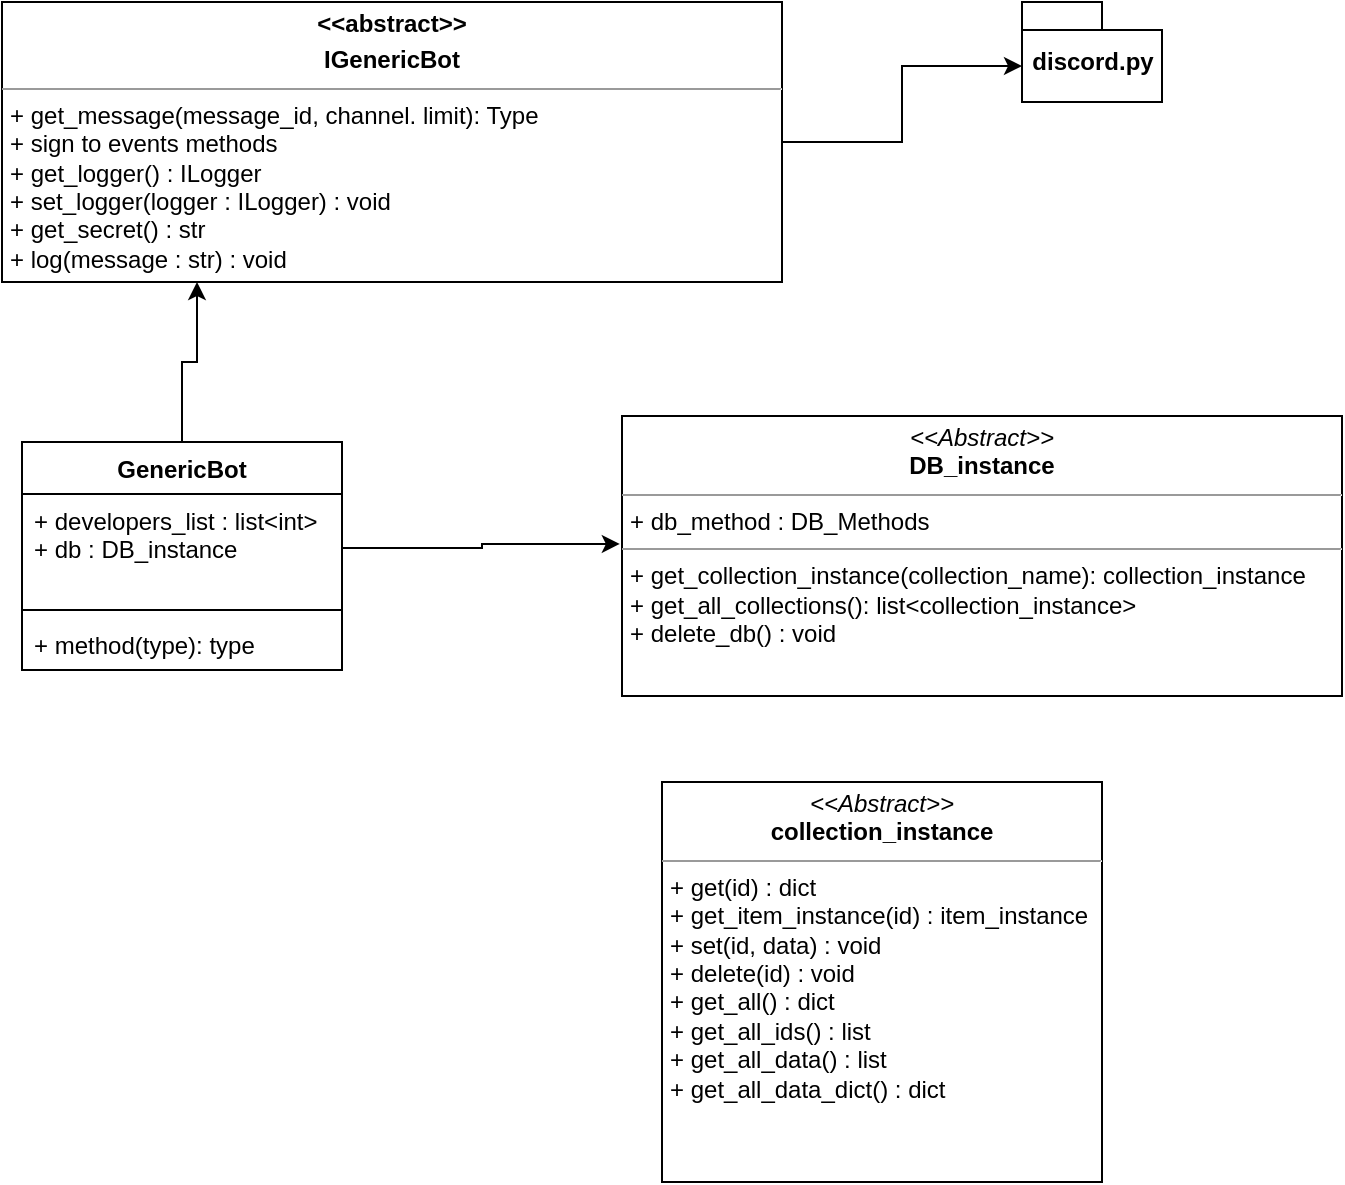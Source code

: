 <mxfile version="20.8.16" type="github">
  <diagram id="C5RBs43oDa-KdzZeNtuy" name="Page-1">
    <mxGraphModel dx="1434" dy="750" grid="1" gridSize="10" guides="1" tooltips="1" connect="1" arrows="1" fold="1" page="1" pageScale="1" pageWidth="827" pageHeight="1169" math="0" shadow="0">
      <root>
        <mxCell id="WIyWlLk6GJQsqaUBKTNV-0" />
        <mxCell id="WIyWlLk6GJQsqaUBKTNV-1" parent="WIyWlLk6GJQsqaUBKTNV-0" />
        <mxCell id="39kmF2HdKX0_CvaXK4sK-23" style="edgeStyle=orthogonalEdgeStyle;rounded=0;orthogonalLoop=1;jettySize=auto;html=1;entryX=0.25;entryY=1;entryDx=0;entryDy=0;" edge="1" parent="WIyWlLk6GJQsqaUBKTNV-1" source="39kmF2HdKX0_CvaXK4sK-0" target="39kmF2HdKX0_CvaXK4sK-13">
          <mxGeometry relative="1" as="geometry" />
        </mxCell>
        <mxCell id="39kmF2HdKX0_CvaXK4sK-0" value="GenericBot" style="swimlane;fontStyle=1;align=center;verticalAlign=top;childLayout=stackLayout;horizontal=1;startSize=26;horizontalStack=0;resizeParent=1;resizeParentMax=0;resizeLast=0;collapsible=1;marginBottom=0;" vertex="1" parent="WIyWlLk6GJQsqaUBKTNV-1">
          <mxGeometry x="100" y="240" width="160" height="114" as="geometry" />
        </mxCell>
        <mxCell id="39kmF2HdKX0_CvaXK4sK-1" value="+ developers_list : list&lt;int&gt;&#xa;+ db : DB_instance&#xa;" style="text;strokeColor=none;fillColor=none;align=left;verticalAlign=top;spacingLeft=4;spacingRight=4;overflow=hidden;rotatable=0;points=[[0,0.5],[1,0.5]];portConstraint=eastwest;" vertex="1" parent="39kmF2HdKX0_CvaXK4sK-0">
          <mxGeometry y="26" width="160" height="54" as="geometry" />
        </mxCell>
        <mxCell id="39kmF2HdKX0_CvaXK4sK-2" value="" style="line;strokeWidth=1;fillColor=none;align=left;verticalAlign=middle;spacingTop=-1;spacingLeft=3;spacingRight=3;rotatable=0;labelPosition=right;points=[];portConstraint=eastwest;strokeColor=inherit;" vertex="1" parent="39kmF2HdKX0_CvaXK4sK-0">
          <mxGeometry y="80" width="160" height="8" as="geometry" />
        </mxCell>
        <mxCell id="39kmF2HdKX0_CvaXK4sK-3" value="+ method(type): type" style="text;strokeColor=none;fillColor=none;align=left;verticalAlign=top;spacingLeft=4;spacingRight=4;overflow=hidden;rotatable=0;points=[[0,0.5],[1,0.5]];portConstraint=eastwest;" vertex="1" parent="39kmF2HdKX0_CvaXK4sK-0">
          <mxGeometry y="88" width="160" height="26" as="geometry" />
        </mxCell>
        <mxCell id="39kmF2HdKX0_CvaXK4sK-16" style="edgeStyle=orthogonalEdgeStyle;rounded=0;orthogonalLoop=1;jettySize=auto;html=1;exitX=1;exitY=0.5;exitDx=0;exitDy=0;entryX=0;entryY=0;entryDx=0;entryDy=32;entryPerimeter=0;" edge="1" parent="WIyWlLk6GJQsqaUBKTNV-1" source="39kmF2HdKX0_CvaXK4sK-13" target="39kmF2HdKX0_CvaXK4sK-15">
          <mxGeometry relative="1" as="geometry" />
        </mxCell>
        <mxCell id="39kmF2HdKX0_CvaXK4sK-13" value="&lt;p style=&quot;margin:0px;margin-top:4px;text-align:center;&quot;&gt;&lt;b&gt;&amp;lt;&amp;lt;abstract&amp;gt;&amp;gt;&lt;/b&gt;&lt;/p&gt;&lt;p style=&quot;margin:0px;margin-top:4px;text-align:center;&quot;&gt;&lt;b&gt;IGenericBot&lt;/b&gt;&lt;/p&gt;&lt;hr size=&quot;1&quot;&gt;&lt;p style=&quot;margin:0px;margin-left:4px;&quot;&gt;+ get_message(message_id, channel. limit): Type&lt;br&gt;+ sign to events methods&lt;/p&gt;&lt;p style=&quot;margin:0px;margin-left:4px;&quot;&gt;+ get_logger() : ILogger&lt;/p&gt;&lt;p style=&quot;margin:0px;margin-left:4px;&quot;&gt;+ set_logger(logger : ILogger) : void&lt;/p&gt;&lt;p style=&quot;margin:0px;margin-left:4px;&quot;&gt;+ get_secret() : str&lt;/p&gt;&lt;p style=&quot;margin:0px;margin-left:4px;&quot;&gt;+ log(message : str) : void&lt;/p&gt;&lt;p style=&quot;margin:0px;margin-left:4px;&quot;&gt;&lt;br&gt;&lt;/p&gt;&lt;p style=&quot;margin:0px;margin-left:4px;&quot;&gt;&lt;br&gt;&lt;/p&gt;" style="verticalAlign=top;align=left;overflow=fill;fontSize=12;fontFamily=Helvetica;html=1;movable=1;resizable=1;rotatable=1;deletable=1;editable=1;connectable=1;" vertex="1" parent="WIyWlLk6GJQsqaUBKTNV-1">
          <mxGeometry x="90" y="20" width="390" height="140" as="geometry" />
        </mxCell>
        <mxCell id="39kmF2HdKX0_CvaXK4sK-15" value="discord.py" style="shape=folder;fontStyle=1;spacingTop=10;tabWidth=40;tabHeight=14;tabPosition=left;html=1;" vertex="1" parent="WIyWlLk6GJQsqaUBKTNV-1">
          <mxGeometry x="600" y="20" width="70" height="50" as="geometry" />
        </mxCell>
        <mxCell id="39kmF2HdKX0_CvaXK4sK-22" value="&lt;p style=&quot;margin:0px;margin-top:4px;text-align:center;&quot;&gt;&lt;i&gt;&amp;lt;&amp;lt;Abstract&amp;gt;&amp;gt;&lt;/i&gt;&lt;br&gt;&lt;b&gt;DB_instance&lt;/b&gt;&lt;/p&gt;&lt;hr size=&quot;1&quot;&gt;&lt;p style=&quot;margin:0px;margin-left:4px;&quot;&gt;+ db_method :&amp;nbsp;DB_Methods&lt;/p&gt;&lt;hr size=&quot;1&quot;&gt;&lt;p style=&quot;margin:0px;margin-left:4px;&quot;&gt;+&amp;nbsp;get_collection_instance&lt;span style=&quot;background-color: initial;&quot;&gt;(collection_name):&amp;nbsp;&lt;/span&gt;collection_instance&lt;/p&gt;&lt;p style=&quot;margin:0px;margin-left:4px;&quot;&gt;+&amp;nbsp;get_all_collections&lt;span style=&quot;background-color: initial;&quot;&gt;(): list&amp;lt;collection_instance&amp;gt;&lt;/span&gt;&lt;/p&gt;&lt;p style=&quot;margin:0px;margin-left:4px;&quot;&gt;&lt;span style=&quot;background-color: initial;&quot;&gt;+ delete_db() : void&lt;/span&gt;&lt;/p&gt;" style="verticalAlign=top;align=left;overflow=fill;fontSize=12;fontFamily=Helvetica;html=1;" vertex="1" parent="WIyWlLk6GJQsqaUBKTNV-1">
          <mxGeometry x="400" y="227" width="360" height="140" as="geometry" />
        </mxCell>
        <mxCell id="39kmF2HdKX0_CvaXK4sK-24" style="edgeStyle=orthogonalEdgeStyle;rounded=0;orthogonalLoop=1;jettySize=auto;html=1;exitX=1;exitY=0.5;exitDx=0;exitDy=0;entryX=-0.003;entryY=0.457;entryDx=0;entryDy=0;entryPerimeter=0;" edge="1" parent="WIyWlLk6GJQsqaUBKTNV-1" source="39kmF2HdKX0_CvaXK4sK-1" target="39kmF2HdKX0_CvaXK4sK-22">
          <mxGeometry relative="1" as="geometry" />
        </mxCell>
        <mxCell id="39kmF2HdKX0_CvaXK4sK-25" value="&lt;p style=&quot;margin:0px;margin-top:4px;text-align:center;&quot;&gt;&lt;i&gt;&amp;lt;&amp;lt;Abstract&amp;gt;&amp;gt;&lt;/i&gt;&lt;br&gt;&lt;b&gt;collection_instance&lt;/b&gt;&lt;/p&gt;&lt;hr size=&quot;1&quot;&gt;&lt;p style=&quot;margin:0px;margin-left:4px;&quot;&gt;+ get(id) : dict&lt;br&gt;&lt;/p&gt;&lt;p style=&quot;margin:0px;margin-left:4px;&quot;&gt;+ get_item_instance(id) : item_instance&lt;/p&gt;&lt;p style=&quot;margin:0px;margin-left:4px;&quot;&gt;+ set(id, data) : void&lt;/p&gt;&lt;p style=&quot;margin:0px;margin-left:4px;&quot;&gt;+ delete(id) : void&lt;/p&gt;&lt;p style=&quot;margin:0px;margin-left:4px;&quot;&gt;+ get_all() : dict&lt;/p&gt;&lt;p style=&quot;margin:0px;margin-left:4px;&quot;&gt;+ get_all_ids() : list&lt;/p&gt;&lt;p style=&quot;margin:0px;margin-left:4px;&quot;&gt;+ get_all_data() : list&lt;/p&gt;&lt;p style=&quot;margin:0px;margin-left:4px;&quot;&gt;+ get_all_data_dict() : dict&lt;/p&gt;&lt;p style=&quot;margin:0px;margin-left:4px;&quot;&gt;&lt;br&gt;&lt;/p&gt;" style="verticalAlign=top;align=left;overflow=fill;fontSize=12;fontFamily=Helvetica;html=1;" vertex="1" parent="WIyWlLk6GJQsqaUBKTNV-1">
          <mxGeometry x="420" y="410" width="220" height="200" as="geometry" />
        </mxCell>
      </root>
    </mxGraphModel>
  </diagram>
</mxfile>
